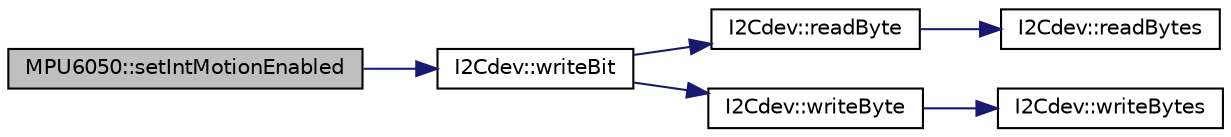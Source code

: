 digraph "MPU6050::setIntMotionEnabled"
{
  edge [fontname="Helvetica",fontsize="10",labelfontname="Helvetica",labelfontsize="10"];
  node [fontname="Helvetica",fontsize="10",shape=record];
  rankdir="LR";
  Node1102 [label="MPU6050::setIntMotionEnabled",height=0.2,width=0.4,color="black", fillcolor="grey75", style="filled", fontcolor="black"];
  Node1102 -> Node1103 [color="midnightblue",fontsize="10",style="solid",fontname="Helvetica"];
  Node1103 [label="I2Cdev::writeBit",height=0.2,width=0.4,color="black", fillcolor="white", style="filled",URL="$class_i2_cdev.html#aa68890af87de5471d32e583ebbd91acb",tooltip="write a single bit in an 8-bit device register. "];
  Node1103 -> Node1104 [color="midnightblue",fontsize="10",style="solid",fontname="Helvetica"];
  Node1104 [label="I2Cdev::readByte",height=0.2,width=0.4,color="black", fillcolor="white", style="filled",URL="$class_i2_cdev.html#aef1db446b45660c6631fc780278ac366",tooltip="Read single byte from an 8-bit device register. "];
  Node1104 -> Node1105 [color="midnightblue",fontsize="10",style="solid",fontname="Helvetica"];
  Node1105 [label="I2Cdev::readBytes",height=0.2,width=0.4,color="black", fillcolor="white", style="filled",URL="$class_i2_cdev.html#ae1eed9468ce4653e080bfd8481d2ac88",tooltip="Read multiple bytes from an 8-bit device register. "];
  Node1103 -> Node1106 [color="midnightblue",fontsize="10",style="solid",fontname="Helvetica"];
  Node1106 [label="I2Cdev::writeByte",height=0.2,width=0.4,color="black", fillcolor="white", style="filled",URL="$class_i2_cdev.html#aeb297637ef985cd562da465ba61b7042",tooltip="Write single byte to an 8-bit device register. "];
  Node1106 -> Node1107 [color="midnightblue",fontsize="10",style="solid",fontname="Helvetica"];
  Node1107 [label="I2Cdev::writeBytes",height=0.2,width=0.4,color="black", fillcolor="white", style="filled",URL="$class_i2_cdev.html#aa4e39cac6c0eac5112f9132084bcc93e"];
}
